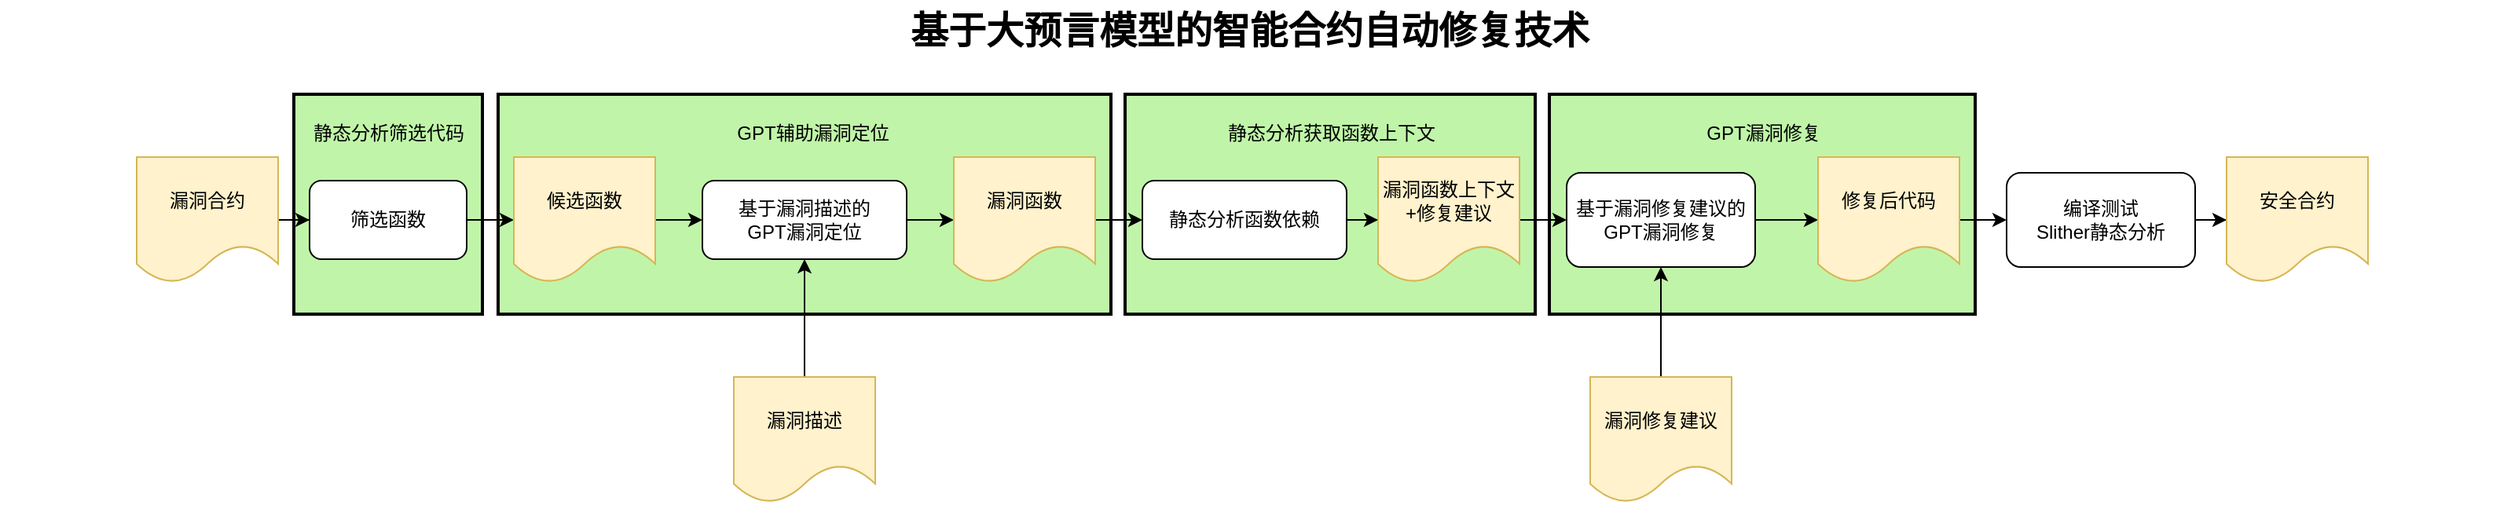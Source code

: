 <mxfile version="22.1.7" type="github">
  <diagram name="Page-1" id="74b105a0-9070-1c63-61bc-23e55f88626e">
    <mxGraphModel dx="2026" dy="1119" grid="1" gridSize="10" guides="1" tooltips="1" connect="1" arrows="1" fold="1" page="1" pageScale="1.5" pageWidth="1169" pageHeight="826" background="none" math="0" shadow="0">
      <root>
        <mxCell id="0" style=";html=1;" />
        <mxCell id="1" style=";html=1;" parent="0" />
        <mxCell id="xge9RJX2xyidE2T6I-6I-63" value="" style="strokeWidth=2;dashed=0;align=center;fontSize=8;shape=rect;fillColor=#c0f5a9;verticalLabelPosition=bottom;verticalAlign=top;html=1;" vertex="1" parent="1">
          <mxGeometry x="1066" y="100" width="271" height="140" as="geometry" />
        </mxCell>
        <mxCell id="xge9RJX2xyidE2T6I-6I-61" value="" style="strokeWidth=2;dashed=0;align=center;fontSize=8;shape=rect;fillColor=#c0f5a9;verticalLabelPosition=bottom;verticalAlign=top;html=1;" vertex="1" parent="1">
          <mxGeometry x="796" y="100" width="261" height="140" as="geometry" />
        </mxCell>
        <mxCell id="xge9RJX2xyidE2T6I-6I-27" value="" style="strokeWidth=2;dashed=0;align=center;fontSize=8;shape=rect;fillColor=#c0f5a9;verticalLabelPosition=bottom;verticalAlign=top;html=1;" vertex="1" parent="1">
          <mxGeometry x="397" y="100" width="390" height="140" as="geometry" />
        </mxCell>
        <mxCell id="xge9RJX2xyidE2T6I-6I-13" value="" style="strokeWidth=2;dashed=0;align=center;fontSize=8;shape=rect;fillColor=#c0f5a9;verticalLabelPosition=bottom;verticalAlign=top;html=1;" vertex="1" parent="1">
          <mxGeometry x="267" y="100" width="120" height="140" as="geometry" />
        </mxCell>
        <mxCell id="10b056a9c633e61c-30" value="基于大预言模型的智能合约自动修复技术" style="text;strokeColor=none;fillColor=none;html=1;fontSize=24;fontStyle=1;verticalAlign=middle;align=center;" parent="1" vertex="1">
          <mxGeometry x="80" y="40" width="1590" height="40" as="geometry" />
        </mxCell>
        <mxCell id="xge9RJX2xyidE2T6I-6I-19" value="" style="edgeStyle=orthogonalEdgeStyle;rounded=0;orthogonalLoop=1;jettySize=auto;html=1;entryX=0;entryY=0.5;entryDx=0;entryDy=0;" edge="1" parent="1" source="xge9RJX2xyidE2T6I-6I-1" target="xge9RJX2xyidE2T6I-6I-18">
          <mxGeometry relative="1" as="geometry" />
        </mxCell>
        <mxCell id="xge9RJX2xyidE2T6I-6I-1" value="漏洞合约" style="shape=document;whiteSpace=wrap;html=1;boundedLbl=1;fillColor=#fff2cc;strokeColor=#d6b656;" vertex="1" parent="1">
          <mxGeometry x="167" y="140" width="90" height="80" as="geometry" />
        </mxCell>
        <mxCell id="xge9RJX2xyidE2T6I-6I-14" value="静态分析筛选代码" style="text;html=1;align=center;verticalAlign=middle;resizable=0;points=[];autosize=1;strokeColor=none;fillColor=none;" vertex="1" parent="1">
          <mxGeometry x="267" y="110" width="120" height="30" as="geometry" />
        </mxCell>
        <mxCell id="xge9RJX2xyidE2T6I-6I-20" value="" style="edgeStyle=orthogonalEdgeStyle;rounded=0;orthogonalLoop=1;jettySize=auto;html=1;entryX=0;entryY=0.5;entryDx=0;entryDy=0;" edge="1" parent="1" source="xge9RJX2xyidE2T6I-6I-18" target="xge9RJX2xyidE2T6I-6I-24">
          <mxGeometry relative="1" as="geometry">
            <mxPoint x="397" y="180" as="targetPoint" />
          </mxGeometry>
        </mxCell>
        <mxCell id="xge9RJX2xyidE2T6I-6I-18" value="筛选函数" style="rounded=1;whiteSpace=wrap;html=1;flipV=1;" vertex="1" parent="1">
          <mxGeometry x="277" y="155" width="100" height="50" as="geometry" />
        </mxCell>
        <mxCell id="xge9RJX2xyidE2T6I-6I-37" value="" style="edgeStyle=orthogonalEdgeStyle;rounded=0;orthogonalLoop=1;jettySize=auto;html=1;" edge="1" parent="1" source="xge9RJX2xyidE2T6I-6I-24" target="xge9RJX2xyidE2T6I-6I-33">
          <mxGeometry relative="1" as="geometry" />
        </mxCell>
        <mxCell id="xge9RJX2xyidE2T6I-6I-24" value="候选函数" style="shape=document;whiteSpace=wrap;html=1;boundedLbl=1;fillColor=#fff2cc;strokeColor=#d6b656;" vertex="1" parent="1">
          <mxGeometry x="407" y="140" width="90" height="80" as="geometry" />
        </mxCell>
        <mxCell id="xge9RJX2xyidE2T6I-6I-28" value="GPT辅助漏洞定位" style="text;html=1;align=center;verticalAlign=middle;resizable=0;points=[];autosize=1;strokeColor=none;fillColor=none;" vertex="1" parent="1">
          <mxGeometry x="537" y="110" width="120" height="30" as="geometry" />
        </mxCell>
        <mxCell id="xge9RJX2xyidE2T6I-6I-41" style="edgeStyle=orthogonalEdgeStyle;rounded=0;orthogonalLoop=1;jettySize=auto;html=1;exitX=1;exitY=0.5;exitDx=0;exitDy=0;" edge="1" parent="1" source="xge9RJX2xyidE2T6I-6I-33" target="xge9RJX2xyidE2T6I-6I-39">
          <mxGeometry relative="1" as="geometry" />
        </mxCell>
        <mxCell id="xge9RJX2xyidE2T6I-6I-33" value="基于漏洞描述的&lt;br&gt;GPT漏洞定位" style="rounded=1;whiteSpace=wrap;html=1;flipV=1;" vertex="1" parent="1">
          <mxGeometry x="527" y="155" width="130" height="50" as="geometry" />
        </mxCell>
        <mxCell id="xge9RJX2xyidE2T6I-6I-45" value="" style="edgeStyle=orthogonalEdgeStyle;rounded=0;orthogonalLoop=1;jettySize=auto;html=1;" edge="1" parent="1" source="xge9RJX2xyidE2T6I-6I-38" target="xge9RJX2xyidE2T6I-6I-44">
          <mxGeometry relative="1" as="geometry" />
        </mxCell>
        <mxCell id="xge9RJX2xyidE2T6I-6I-38" value="静态分析函数依赖" style="rounded=1;whiteSpace=wrap;html=1;flipV=1;" vertex="1" parent="1">
          <mxGeometry x="807" y="155" width="130" height="50" as="geometry" />
        </mxCell>
        <mxCell id="xge9RJX2xyidE2T6I-6I-42" value="" style="edgeStyle=orthogonalEdgeStyle;rounded=0;orthogonalLoop=1;jettySize=auto;html=1;" edge="1" parent="1" source="xge9RJX2xyidE2T6I-6I-39" target="xge9RJX2xyidE2T6I-6I-38">
          <mxGeometry relative="1" as="geometry" />
        </mxCell>
        <mxCell id="xge9RJX2xyidE2T6I-6I-39" value="漏洞函数" style="shape=document;whiteSpace=wrap;html=1;boundedLbl=1;fillColor=#fff2cc;strokeColor=#d6b656;" vertex="1" parent="1">
          <mxGeometry x="687" y="140" width="90" height="80" as="geometry" />
        </mxCell>
        <mxCell id="xge9RJX2xyidE2T6I-6I-53" value="" style="edgeStyle=orthogonalEdgeStyle;rounded=0;orthogonalLoop=1;jettySize=auto;html=1;" edge="1" parent="1" source="xge9RJX2xyidE2T6I-6I-44" target="xge9RJX2xyidE2T6I-6I-52">
          <mxGeometry relative="1" as="geometry" />
        </mxCell>
        <mxCell id="xge9RJX2xyidE2T6I-6I-44" value="漏洞函数上下文+修复建议" style="shape=document;whiteSpace=wrap;html=1;boundedLbl=1;fillColor=#fff2cc;strokeColor=#d6b656;" vertex="1" parent="1">
          <mxGeometry x="957" y="140" width="90" height="80" as="geometry" />
        </mxCell>
        <mxCell id="xge9RJX2xyidE2T6I-6I-49" value="" style="edgeStyle=orthogonalEdgeStyle;rounded=0;orthogonalLoop=1;jettySize=auto;html=1;" edge="1" parent="1" source="xge9RJX2xyidE2T6I-6I-48" target="xge9RJX2xyidE2T6I-6I-33">
          <mxGeometry relative="1" as="geometry" />
        </mxCell>
        <mxCell id="xge9RJX2xyidE2T6I-6I-48" value="漏洞描述" style="shape=document;whiteSpace=wrap;html=1;boundedLbl=1;fillColor=#fff2cc;strokeColor=#d6b656;" vertex="1" parent="1">
          <mxGeometry x="547" y="280" width="90" height="80" as="geometry" />
        </mxCell>
        <mxCell id="xge9RJX2xyidE2T6I-6I-51" value="" style="edgeStyle=orthogonalEdgeStyle;rounded=0;orthogonalLoop=1;jettySize=auto;html=1;entryX=0.5;entryY=1;entryDx=0;entryDy=0;" edge="1" parent="1" source="xge9RJX2xyidE2T6I-6I-50" target="xge9RJX2xyidE2T6I-6I-52">
          <mxGeometry relative="1" as="geometry" />
        </mxCell>
        <mxCell id="xge9RJX2xyidE2T6I-6I-50" value="漏洞修复建议" style="shape=document;whiteSpace=wrap;html=1;boundedLbl=1;fillColor=#fff2cc;strokeColor=#d6b656;" vertex="1" parent="1">
          <mxGeometry x="1092" y="280" width="90" height="80" as="geometry" />
        </mxCell>
        <mxCell id="xge9RJX2xyidE2T6I-6I-55" value="" style="edgeStyle=orthogonalEdgeStyle;rounded=0;orthogonalLoop=1;jettySize=auto;html=1;entryX=0;entryY=0.5;entryDx=0;entryDy=0;" edge="1" parent="1" source="xge9RJX2xyidE2T6I-6I-52" target="xge9RJX2xyidE2T6I-6I-56">
          <mxGeometry relative="1" as="geometry">
            <mxPoint x="1237" y="180" as="targetPoint" />
          </mxGeometry>
        </mxCell>
        <mxCell id="xge9RJX2xyidE2T6I-6I-52" value="基于漏洞修复建议的GPT漏洞修复" style="rounded=1;whiteSpace=wrap;html=1;" vertex="1" parent="1">
          <mxGeometry x="1077" y="150" width="120" height="60" as="geometry" />
        </mxCell>
        <mxCell id="xge9RJX2xyidE2T6I-6I-58" value="" style="edgeStyle=orthogonalEdgeStyle;rounded=0;orthogonalLoop=1;jettySize=auto;html=1;" edge="1" parent="1" source="xge9RJX2xyidE2T6I-6I-56" target="xge9RJX2xyidE2T6I-6I-57">
          <mxGeometry relative="1" as="geometry" />
        </mxCell>
        <mxCell id="xge9RJX2xyidE2T6I-6I-56" value="修复后代码" style="shape=document;whiteSpace=wrap;html=1;boundedLbl=1;fillColor=#fff2cc;strokeColor=#d6b656;" vertex="1" parent="1">
          <mxGeometry x="1237" y="140" width="90" height="80" as="geometry" />
        </mxCell>
        <mxCell id="xge9RJX2xyidE2T6I-6I-60" value="" style="edgeStyle=orthogonalEdgeStyle;rounded=0;orthogonalLoop=1;jettySize=auto;html=1;" edge="1" parent="1" source="xge9RJX2xyidE2T6I-6I-57" target="xge9RJX2xyidE2T6I-6I-59">
          <mxGeometry relative="1" as="geometry" />
        </mxCell>
        <mxCell id="xge9RJX2xyidE2T6I-6I-57" value="编译测试&lt;br&gt;Slither静态分析" style="rounded=1;whiteSpace=wrap;html=1;" vertex="1" parent="1">
          <mxGeometry x="1357" y="150" width="120" height="60" as="geometry" />
        </mxCell>
        <mxCell id="xge9RJX2xyidE2T6I-6I-59" value="安全合约" style="shape=document;whiteSpace=wrap;html=1;boundedLbl=1;fillColor=#fff2cc;strokeColor=#d6b656;" vertex="1" parent="1">
          <mxGeometry x="1497" y="140" width="90" height="80" as="geometry" />
        </mxCell>
        <mxCell id="xge9RJX2xyidE2T6I-6I-62" value="静态分析获取函数上下文" style="text;html=1;align=center;verticalAlign=middle;resizable=0;points=[];autosize=1;strokeColor=none;fillColor=none;" vertex="1" parent="1">
          <mxGeometry x="846.5" y="110" width="160" height="30" as="geometry" />
        </mxCell>
        <mxCell id="xge9RJX2xyidE2T6I-6I-64" value="GPT漏洞修复" style="text;html=1;align=center;verticalAlign=middle;resizable=0;points=[];autosize=1;strokeColor=none;fillColor=none;" vertex="1" parent="1">
          <mxGeometry x="1151.5" y="110" width="100" height="30" as="geometry" />
        </mxCell>
      </root>
    </mxGraphModel>
  </diagram>
</mxfile>
